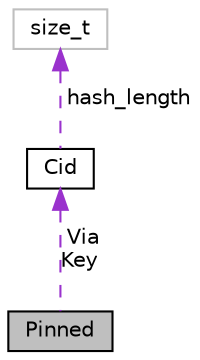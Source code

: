 digraph "Pinned"
{
  edge [fontname="Helvetica",fontsize="10",labelfontname="Helvetica",labelfontsize="10"];
  node [fontname="Helvetica",fontsize="10",shape=record];
  Node1 [label="Pinned",height=0.2,width=0.4,color="black", fillcolor="grey75", style="filled", fontcolor="black"];
  Node2 -> Node1 [dir="back",color="darkorchid3",fontsize="10",style="dashed",label=" Via\nKey" ,fontname="Helvetica"];
  Node2 [label="Cid",height=0.2,width=0.4,color="black", fillcolor="white", style="filled",URL="$struct_cid.html"];
  Node3 -> Node2 [dir="back",color="darkorchid3",fontsize="10",style="dashed",label=" hash_length" ,fontname="Helvetica"];
  Node3 [label="size_t",height=0.2,width=0.4,color="grey75", fillcolor="white", style="filled"];
}
